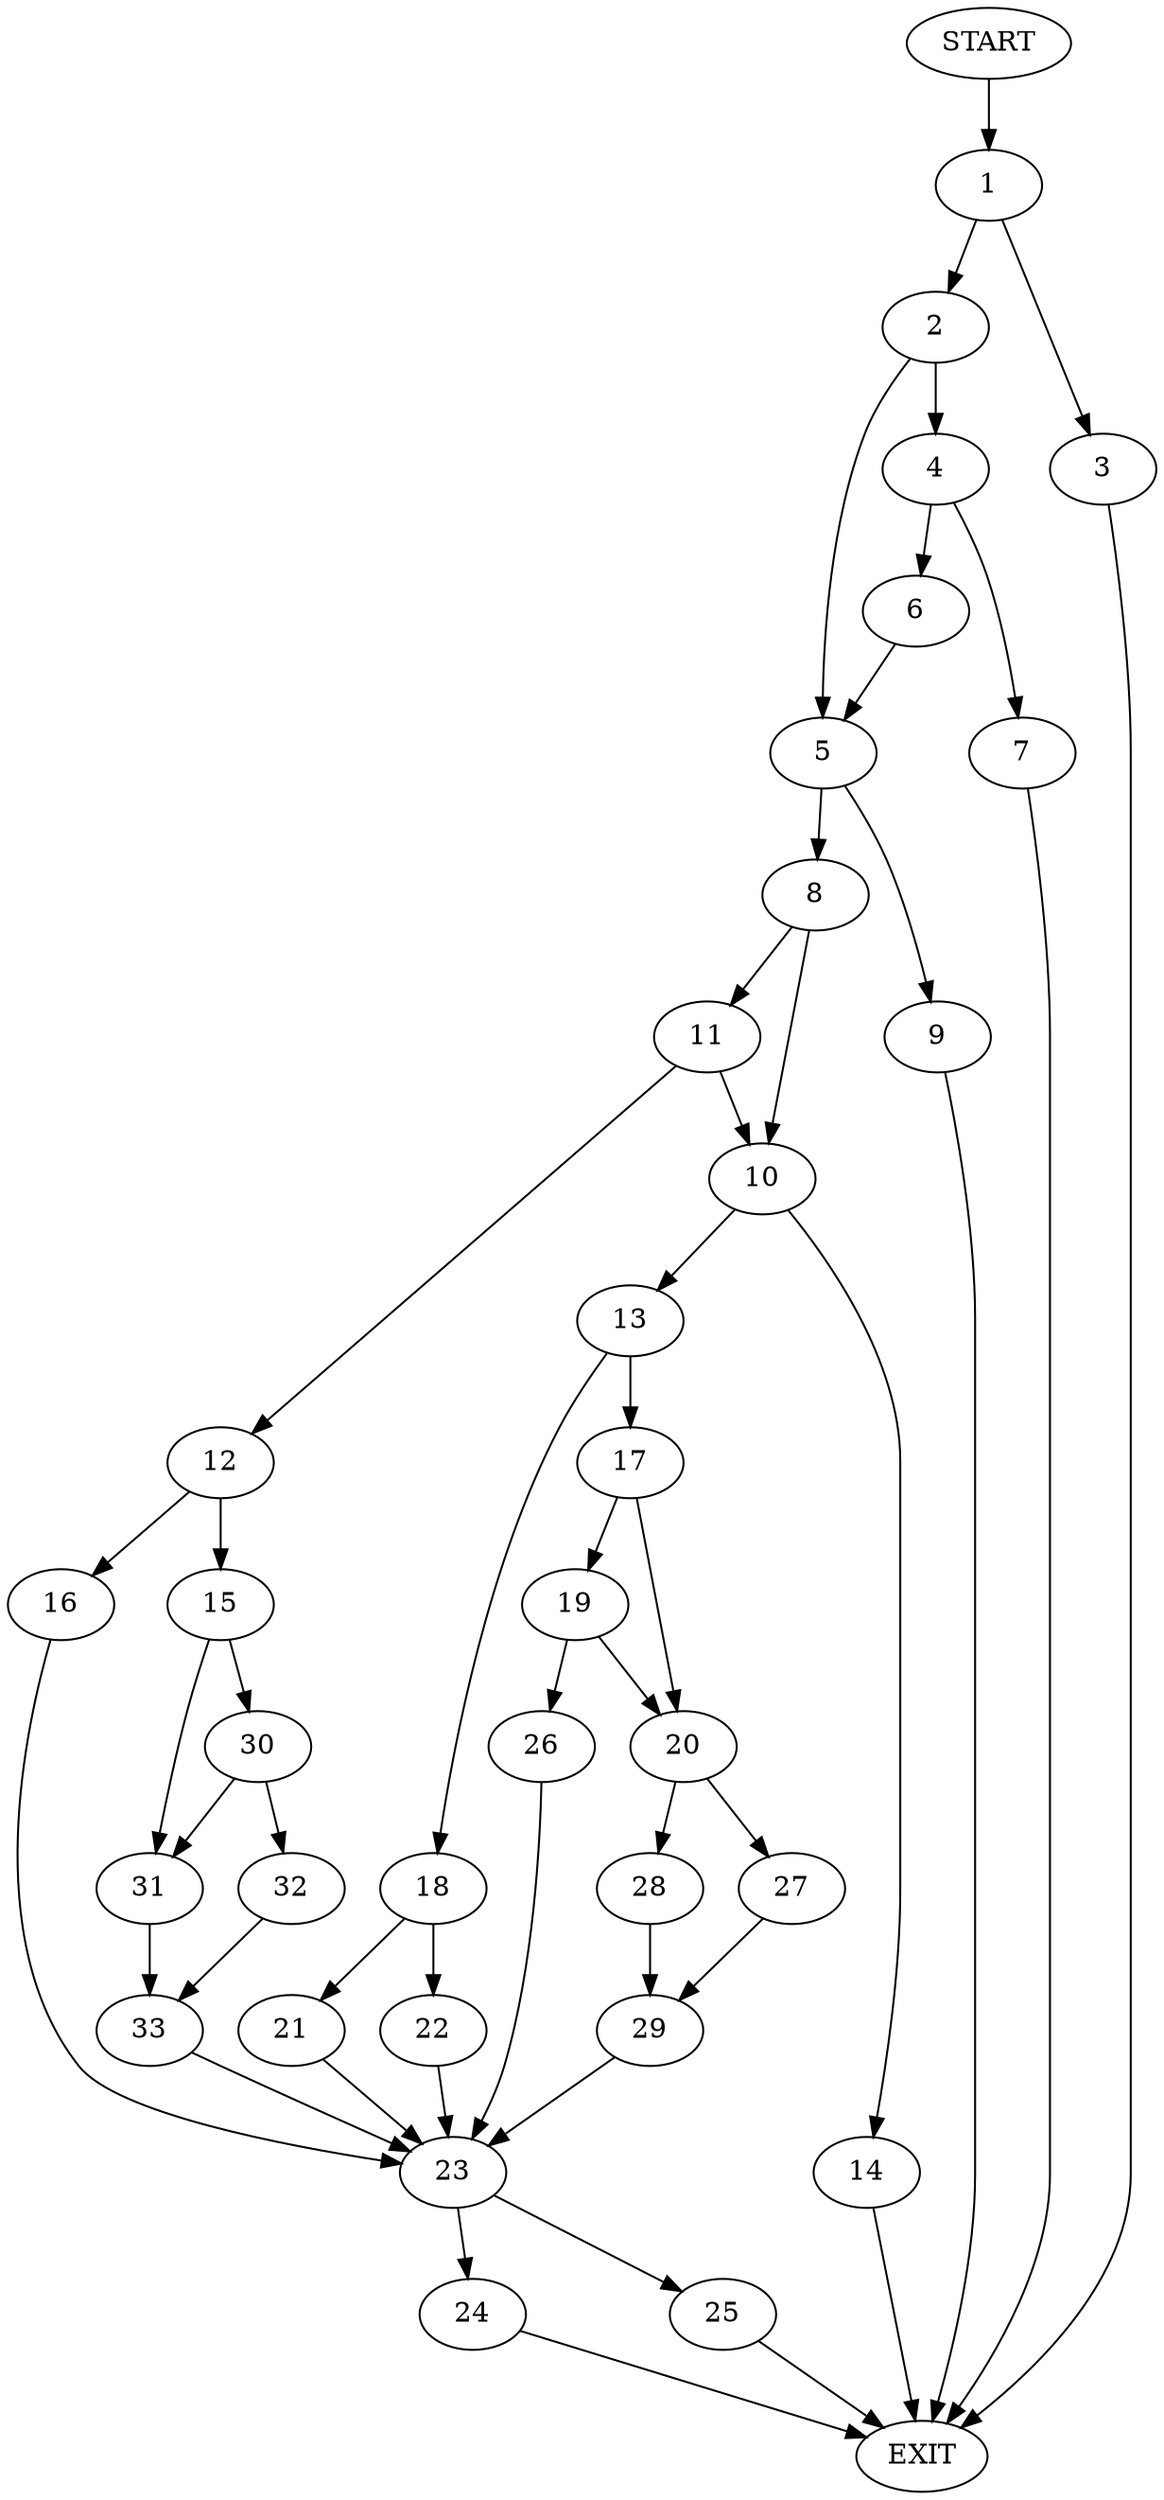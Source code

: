 digraph {
0 [label="START"]
34 [label="EXIT"]
0 -> 1
1 -> 2
1 -> 3
3 -> 34
2 -> 4
2 -> 5
4 -> 6
4 -> 7
5 -> 8
5 -> 9
7 -> 34
6 -> 5
8 -> 10
8 -> 11
9 -> 34
11 -> 10
11 -> 12
10 -> 13
10 -> 14
12 -> 15
12 -> 16
13 -> 17
13 -> 18
14 -> 34
17 -> 19
17 -> 20
18 -> 21
18 -> 22
22 -> 23
21 -> 23
23 -> 24
23 -> 25
19 -> 26
19 -> 20
20 -> 27
20 -> 28
26 -> 23
27 -> 29
28 -> 29
29 -> 23
15 -> 30
15 -> 31
16 -> 23
30 -> 32
30 -> 31
31 -> 33
32 -> 33
33 -> 23
25 -> 34
24 -> 34
}
